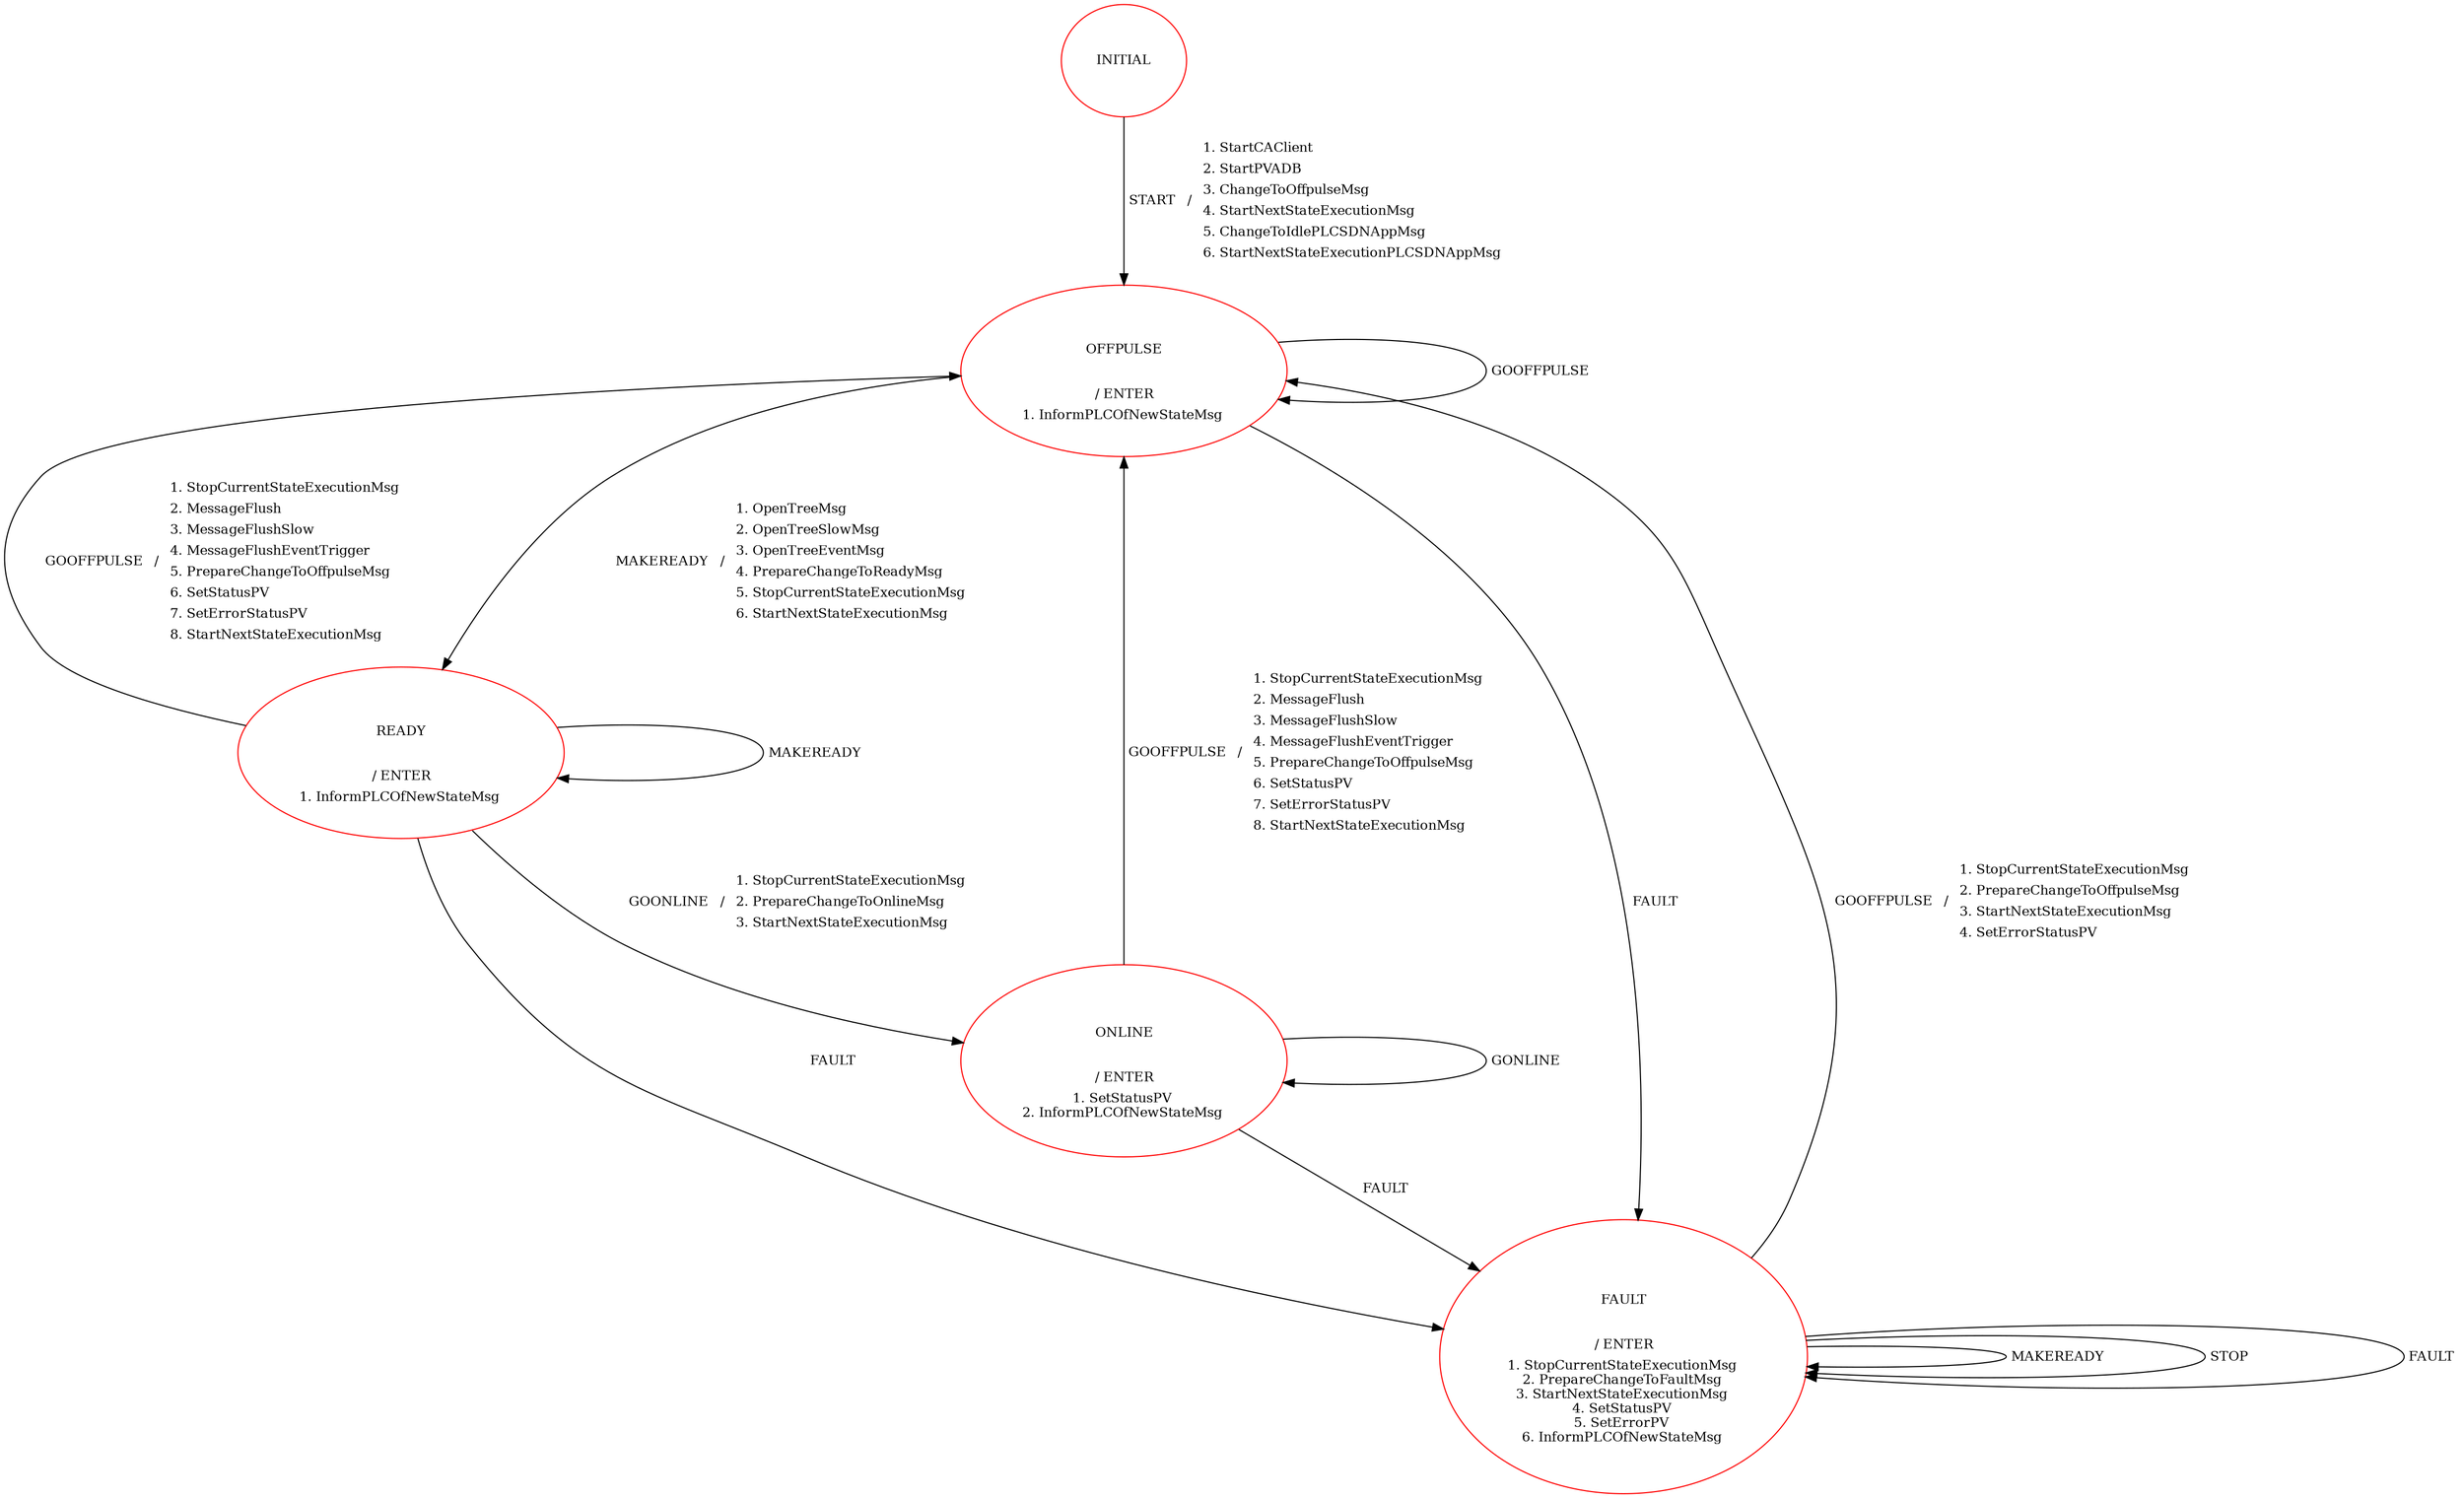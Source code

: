 digraph G {
rankdir=TD
nodesep=2.5
"INITIAL" [style=filled, fillcolor=white, color=red,label=<<TABLE border="0" cellborder="0"><TR><TD width="60" height="60"><font point-size="12">INITIAL</font></TD></TR></TABLE>>]
"OFFPULSE" [style=filled, fillcolor=white, color=red,label=<<TABLE border="0" cellborder="0"><TR><TD width="60" height="60"><font point-size="12">OFFPULSE</font></TD></TR><TR><TD><font point-size="12"> / ENTER </font></TD></TR><TR><TD><font point-size="12">1. InformPLCOfNewStateMsg <BR/></font></TD></TR></TABLE>>]
"READY" [style=filled, fillcolor=white, color=red,label=<<TABLE border="0" cellborder="0"><TR><TD width="60" height="60"><font point-size="12">READY</font></TD></TR><TR><TD><font point-size="12"> / ENTER </font></TD></TR><TR><TD><font point-size="12">1. InformPLCOfNewStateMsg <BR/></font></TD></TR></TABLE>>]
"ONLINE" [style=filled, fillcolor=white, color=red,label=<<TABLE border="0" cellborder="0"><TR><TD width="60" height="60"><font point-size="12">ONLINE</font></TD></TR><TR><TD><font point-size="12"> / ENTER </font></TD></TR><TR><TD><font point-size="12">1. SetStatusPV <BR/>2. InformPLCOfNewStateMsg <BR/></font></TD></TR></TABLE>>]
"FAULT" [style=filled, fillcolor=white, color=red,label=<<TABLE border="0" cellborder="0"><TR><TD width="60" height="60"><font point-size="12">FAULT</font></TD></TR><TR><TD><font point-size="12"> / ENTER </font></TD></TR><TR><TD><font point-size="12">1. StopCurrentStateExecutionMsg <BR/>2. PrepareChangeToFaultMsg <BR/>3. StartNextStateExecutionMsg <BR/>4. SetStatusPV <BR/>5. SetErrorPV <BR/>6. InformPLCOfNewStateMsg <BR/></font></TD></TR></TABLE>>]
"INITIAL"->"OFFPULSE" [label= <<TABLE border="0" cellborder="0"><TR><TD ROWSPAN="6"><font point-size="12">START</font></TD><TD ALIGN="CENTER" ROWSPAN="6"><font point-size="12"> / </font></TD><TD ALIGN="LEFT"><font point-size="12">1. StartCAClient </font></TD></TR><TR><TD ALIGN="LEFT"><font point-size="12">2. StartPVADB </font></TD></TR><TR><TD ALIGN="LEFT"><font point-size="12">3. ChangeToOffpulseMsg </font></TD></TR><TR><TD ALIGN="LEFT"><font point-size="12">4. StartNextStateExecutionMsg </font></TD></TR><TR><TD ALIGN="LEFT"><font point-size="12">5. ChangeToIdlePLCSDNAppMsg </font></TD></TR><TR><TD ALIGN="LEFT"><font point-size="12">6. StartNextStateExecutionPLCSDNAppMsg </font></TD></TR></TABLE>>]
"OFFPULSE"->"READY" [label= <<TABLE border="0" cellborder="0"><TR><TD ROWSPAN="6"><font point-size="12">MAKEREADY</font></TD><TD ALIGN="CENTER" ROWSPAN="6"><font point-size="12"> / </font></TD><TD ALIGN="LEFT"><font point-size="12">1. OpenTreeMsg </font></TD></TR><TR><TD ALIGN="LEFT"><font point-size="12">2. OpenTreeSlowMsg </font></TD></TR><TR><TD ALIGN="LEFT"><font point-size="12">3. OpenTreeEventMsg </font></TD></TR><TR><TD ALIGN="LEFT"><font point-size="12">4. PrepareChangeToReadyMsg </font></TD></TR><TR><TD ALIGN="LEFT"><font point-size="12">5. StopCurrentStateExecutionMsg </font></TD></TR><TR><TD ALIGN="LEFT"><font point-size="12">6. StartNextStateExecutionMsg </font></TD></TR></TABLE>>]
"OFFPULSE"->"OFFPULSE" [label= <<TABLE border="0" cellborder="0"><TR><TD><font point-size="12">GOOFFPULSE</font></TD></TR></TABLE>>]
"OFFPULSE"->"FAULT" [label= <<TABLE border="0" cellborder="0"><TR><TD><font point-size="12">FAULT</font></TD></TR></TABLE>>]
"READY"->"FAULT" [label= <<TABLE border="0" cellborder="0"><TR><TD><font point-size="12">FAULT</font></TD></TR></TABLE>>]
"READY"->"ONLINE" [label= <<TABLE border="0" cellborder="0"><TR><TD ROWSPAN="3"><font point-size="12">GOONLINE</font></TD><TD ALIGN="CENTER" ROWSPAN="3"><font point-size="12"> / </font></TD><TD ALIGN="LEFT"><font point-size="12">1. StopCurrentStateExecutionMsg </font></TD></TR><TR><TD ALIGN="LEFT"><font point-size="12">2. PrepareChangeToOnlineMsg </font></TD></TR><TR><TD ALIGN="LEFT"><font point-size="12">3. StartNextStateExecutionMsg </font></TD></TR></TABLE>>]
"READY"->"OFFPULSE" [label= <<TABLE border="0" cellborder="0"><TR><TD ROWSPAN="8"><font point-size="12">GOOFFPULSE</font></TD><TD ALIGN="CENTER" ROWSPAN="8"><font point-size="12"> / </font></TD><TD ALIGN="LEFT"><font point-size="12">1. StopCurrentStateExecutionMsg </font></TD></TR><TR><TD ALIGN="LEFT"><font point-size="12">2. MessageFlush </font></TD></TR><TR><TD ALIGN="LEFT"><font point-size="12">3. MessageFlushSlow </font></TD></TR><TR><TD ALIGN="LEFT"><font point-size="12">4. MessageFlushEventTrigger </font></TD></TR><TR><TD ALIGN="LEFT"><font point-size="12">5. PrepareChangeToOffpulseMsg </font></TD></TR><TR><TD ALIGN="LEFT"><font point-size="12">6. SetStatusPV </font></TD></TR><TR><TD ALIGN="LEFT"><font point-size="12">7. SetErrorStatusPV </font></TD></TR><TR><TD ALIGN="LEFT"><font point-size="12">8. StartNextStateExecutionMsg </font></TD></TR></TABLE>>]
"READY"->"READY" [label= <<TABLE border="0" cellborder="0"><TR><TD><font point-size="12">MAKEREADY</font></TD></TR></TABLE>>]
"ONLINE"->"FAULT" [label= <<TABLE border="0" cellborder="0"><TR><TD><font point-size="12">FAULT</font></TD></TR></TABLE>>]
"ONLINE"->"OFFPULSE" [label= <<TABLE border="0" cellborder="0"><TR><TD ROWSPAN="8"><font point-size="12">GOOFFPULSE</font></TD><TD ALIGN="CENTER" ROWSPAN="8"><font point-size="12"> / </font></TD><TD ALIGN="LEFT"><font point-size="12">1. StopCurrentStateExecutionMsg </font></TD></TR><TR><TD ALIGN="LEFT"><font point-size="12">2. MessageFlush </font></TD></TR><TR><TD ALIGN="LEFT"><font point-size="12">3. MessageFlushSlow </font></TD></TR><TR><TD ALIGN="LEFT"><font point-size="12">4. MessageFlushEventTrigger </font></TD></TR><TR><TD ALIGN="LEFT"><font point-size="12">5. PrepareChangeToOffpulseMsg </font></TD></TR><TR><TD ALIGN="LEFT"><font point-size="12">6. SetStatusPV </font></TD></TR><TR><TD ALIGN="LEFT"><font point-size="12">7. SetErrorStatusPV </font></TD></TR><TR><TD ALIGN="LEFT"><font point-size="12">8. StartNextStateExecutionMsg </font></TD></TR></TABLE>>]
"ONLINE"->"ONLINE" [label= <<TABLE border="0" cellborder="0"><TR><TD><font point-size="12">GONLINE</font></TD></TR></TABLE>>]
"FAULT"->"OFFPULSE" [label= <<TABLE border="0" cellborder="0"><TR><TD ROWSPAN="4"><font point-size="12">GOOFFPULSE</font></TD><TD ALIGN="CENTER" ROWSPAN="4"><font point-size="12"> / </font></TD><TD ALIGN="LEFT"><font point-size="12">1. StopCurrentStateExecutionMsg </font></TD></TR><TR><TD ALIGN="LEFT"><font point-size="12">2. PrepareChangeToOffpulseMsg </font></TD></TR><TR><TD ALIGN="LEFT"><font point-size="12">3. StartNextStateExecutionMsg </font></TD></TR><TR><TD ALIGN="LEFT"><font point-size="12">4. SetErrorStatusPV </font></TD></TR></TABLE>>]
"FAULT"->"FAULT" [label= <<TABLE border="0" cellborder="0"><TR><TD><font point-size="12">MAKEREADY</font></TD></TR></TABLE>>]
"FAULT"->"FAULT" [label= <<TABLE border="0" cellborder="0"><TR><TD><font point-size="12">STOP</font></TD></TR></TABLE>>]
"FAULT"->"FAULT" [label= <<TABLE border="0" cellborder="0"><TR><TD><font point-size="12">FAULT</font></TD></TR></TABLE>>]
}
